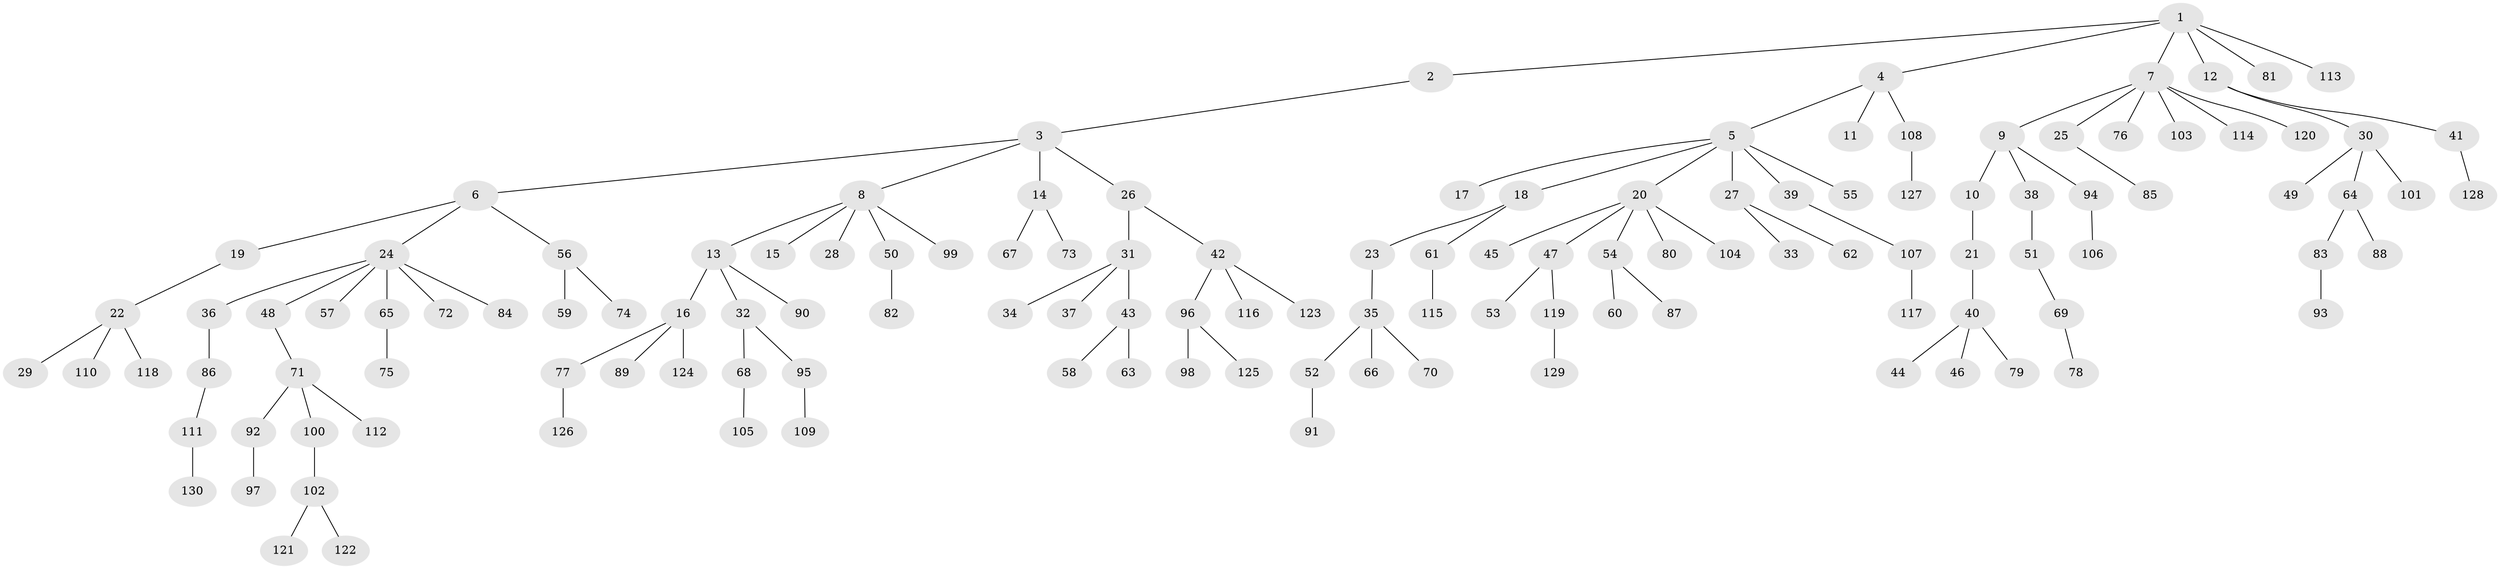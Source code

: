 // Generated by graph-tools (version 1.1) at 2025/52/03/09/25 04:52:46]
// undirected, 130 vertices, 129 edges
graph export_dot {
graph [start="1"]
  node [color=gray90,style=filled];
  1;
  2;
  3;
  4;
  5;
  6;
  7;
  8;
  9;
  10;
  11;
  12;
  13;
  14;
  15;
  16;
  17;
  18;
  19;
  20;
  21;
  22;
  23;
  24;
  25;
  26;
  27;
  28;
  29;
  30;
  31;
  32;
  33;
  34;
  35;
  36;
  37;
  38;
  39;
  40;
  41;
  42;
  43;
  44;
  45;
  46;
  47;
  48;
  49;
  50;
  51;
  52;
  53;
  54;
  55;
  56;
  57;
  58;
  59;
  60;
  61;
  62;
  63;
  64;
  65;
  66;
  67;
  68;
  69;
  70;
  71;
  72;
  73;
  74;
  75;
  76;
  77;
  78;
  79;
  80;
  81;
  82;
  83;
  84;
  85;
  86;
  87;
  88;
  89;
  90;
  91;
  92;
  93;
  94;
  95;
  96;
  97;
  98;
  99;
  100;
  101;
  102;
  103;
  104;
  105;
  106;
  107;
  108;
  109;
  110;
  111;
  112;
  113;
  114;
  115;
  116;
  117;
  118;
  119;
  120;
  121;
  122;
  123;
  124;
  125;
  126;
  127;
  128;
  129;
  130;
  1 -- 2;
  1 -- 4;
  1 -- 7;
  1 -- 12;
  1 -- 81;
  1 -- 113;
  2 -- 3;
  3 -- 6;
  3 -- 8;
  3 -- 14;
  3 -- 26;
  4 -- 5;
  4 -- 11;
  4 -- 108;
  5 -- 17;
  5 -- 18;
  5 -- 20;
  5 -- 27;
  5 -- 39;
  5 -- 55;
  6 -- 19;
  6 -- 24;
  6 -- 56;
  7 -- 9;
  7 -- 25;
  7 -- 76;
  7 -- 103;
  7 -- 114;
  7 -- 120;
  8 -- 13;
  8 -- 15;
  8 -- 28;
  8 -- 50;
  8 -- 99;
  9 -- 10;
  9 -- 38;
  9 -- 94;
  10 -- 21;
  12 -- 30;
  12 -- 41;
  13 -- 16;
  13 -- 32;
  13 -- 90;
  14 -- 67;
  14 -- 73;
  16 -- 77;
  16 -- 89;
  16 -- 124;
  18 -- 23;
  18 -- 61;
  19 -- 22;
  20 -- 45;
  20 -- 47;
  20 -- 54;
  20 -- 80;
  20 -- 104;
  21 -- 40;
  22 -- 29;
  22 -- 110;
  22 -- 118;
  23 -- 35;
  24 -- 36;
  24 -- 48;
  24 -- 57;
  24 -- 65;
  24 -- 72;
  24 -- 84;
  25 -- 85;
  26 -- 31;
  26 -- 42;
  27 -- 33;
  27 -- 62;
  30 -- 49;
  30 -- 64;
  30 -- 101;
  31 -- 34;
  31 -- 37;
  31 -- 43;
  32 -- 68;
  32 -- 95;
  35 -- 52;
  35 -- 66;
  35 -- 70;
  36 -- 86;
  38 -- 51;
  39 -- 107;
  40 -- 44;
  40 -- 46;
  40 -- 79;
  41 -- 128;
  42 -- 96;
  42 -- 116;
  42 -- 123;
  43 -- 58;
  43 -- 63;
  47 -- 53;
  47 -- 119;
  48 -- 71;
  50 -- 82;
  51 -- 69;
  52 -- 91;
  54 -- 60;
  54 -- 87;
  56 -- 59;
  56 -- 74;
  61 -- 115;
  64 -- 83;
  64 -- 88;
  65 -- 75;
  68 -- 105;
  69 -- 78;
  71 -- 92;
  71 -- 100;
  71 -- 112;
  77 -- 126;
  83 -- 93;
  86 -- 111;
  92 -- 97;
  94 -- 106;
  95 -- 109;
  96 -- 98;
  96 -- 125;
  100 -- 102;
  102 -- 121;
  102 -- 122;
  107 -- 117;
  108 -- 127;
  111 -- 130;
  119 -- 129;
}
